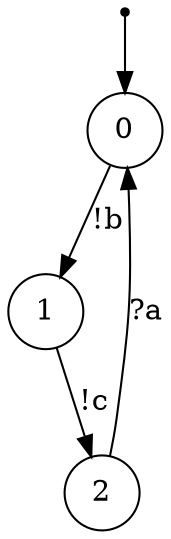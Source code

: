 digraph {
 node [shape=point] ENTRY
 node [shape=circle]
 ENTRY -> 0
0 -> 1 [label="!b"]
1 -> 2 [label="!c"]
2 -> 0 [label="?a"]
}